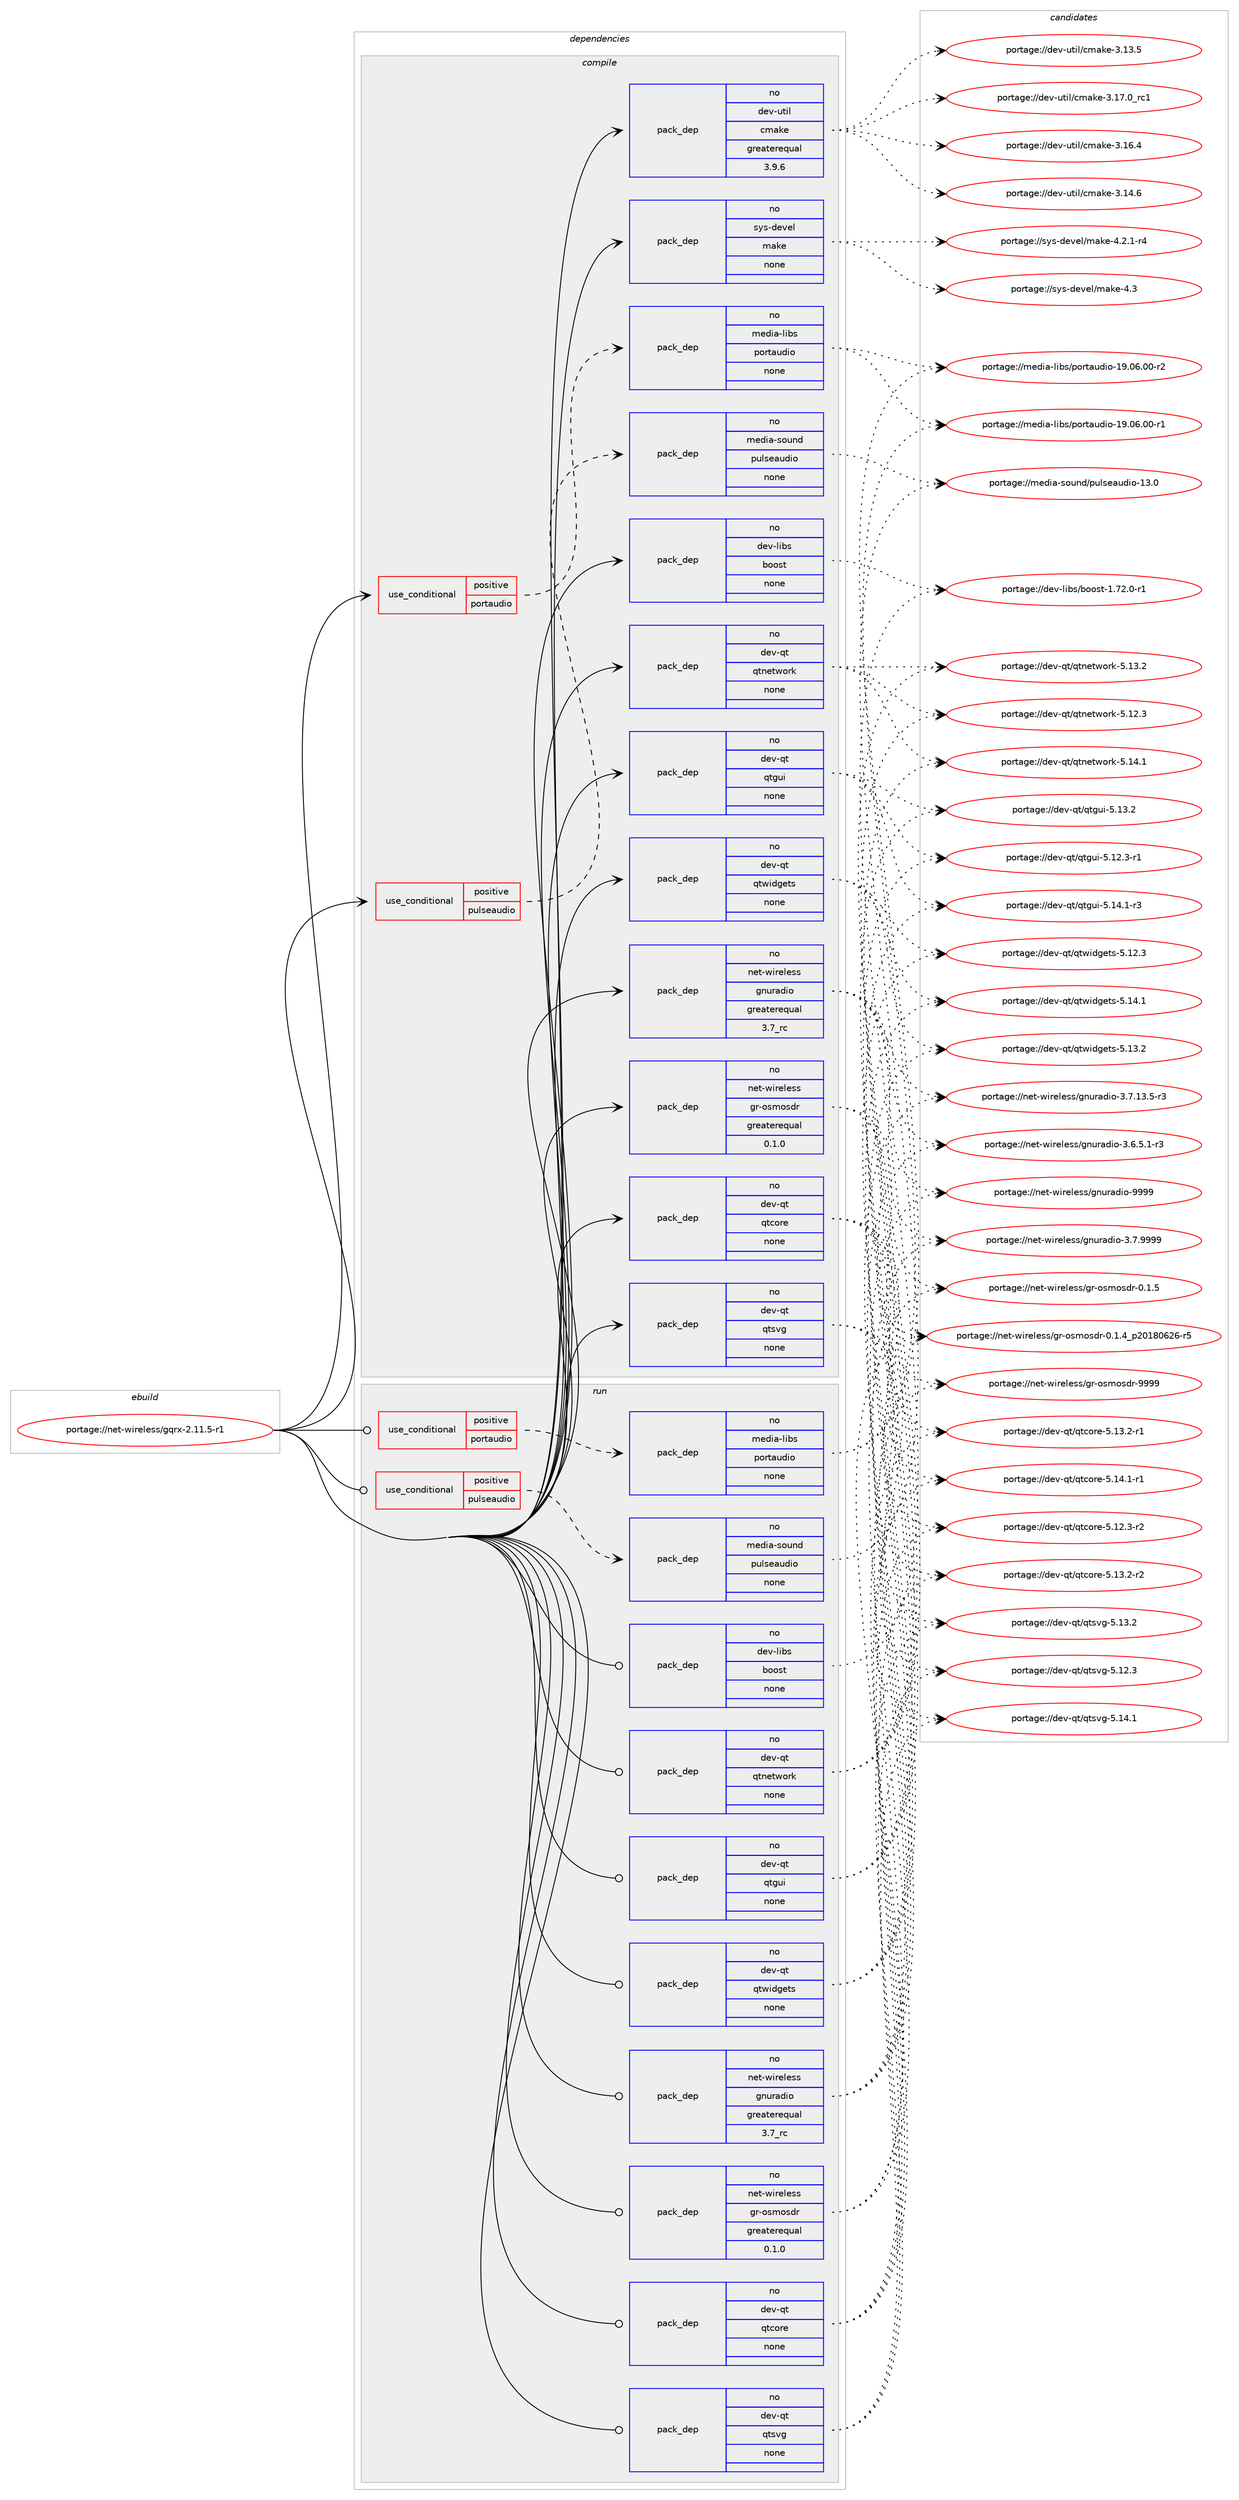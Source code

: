 digraph prolog {

# *************
# Graph options
# *************

newrank=true;
concentrate=true;
compound=true;
graph [rankdir=LR,fontname=Helvetica,fontsize=10,ranksep=1.5];#, ranksep=2.5, nodesep=0.2];
edge  [arrowhead=vee];
node  [fontname=Helvetica,fontsize=10];

# **********
# The ebuild
# **********

subgraph cluster_leftcol {
color=gray;
rank=same;
label=<<i>ebuild</i>>;
id [label="portage://net-wireless/gqrx-2.11.5-r1", color=red, width=4, href="../net-wireless/gqrx-2.11.5-r1.svg"];
}

# ****************
# The dependencies
# ****************

subgraph cluster_midcol {
color=gray;
label=<<i>dependencies</i>>;
subgraph cluster_compile {
fillcolor="#eeeeee";
style=filled;
label=<<i>compile</i>>;
subgraph cond12672 {
dependency65389 [label=<<TABLE BORDER="0" CELLBORDER="1" CELLSPACING="0" CELLPADDING="4"><TR><TD ROWSPAN="3" CELLPADDING="10">use_conditional</TD></TR><TR><TD>positive</TD></TR><TR><TD>portaudio</TD></TR></TABLE>>, shape=none, color=red];
subgraph pack51425 {
dependency65390 [label=<<TABLE BORDER="0" CELLBORDER="1" CELLSPACING="0" CELLPADDING="4" WIDTH="220"><TR><TD ROWSPAN="6" CELLPADDING="30">pack_dep</TD></TR><TR><TD WIDTH="110">no</TD></TR><TR><TD>media-libs</TD></TR><TR><TD>portaudio</TD></TR><TR><TD>none</TD></TR><TR><TD></TD></TR></TABLE>>, shape=none, color=blue];
}
dependency65389:e -> dependency65390:w [weight=20,style="dashed",arrowhead="vee"];
}
id:e -> dependency65389:w [weight=20,style="solid",arrowhead="vee"];
subgraph cond12673 {
dependency65391 [label=<<TABLE BORDER="0" CELLBORDER="1" CELLSPACING="0" CELLPADDING="4"><TR><TD ROWSPAN="3" CELLPADDING="10">use_conditional</TD></TR><TR><TD>positive</TD></TR><TR><TD>pulseaudio</TD></TR></TABLE>>, shape=none, color=red];
subgraph pack51426 {
dependency65392 [label=<<TABLE BORDER="0" CELLBORDER="1" CELLSPACING="0" CELLPADDING="4" WIDTH="220"><TR><TD ROWSPAN="6" CELLPADDING="30">pack_dep</TD></TR><TR><TD WIDTH="110">no</TD></TR><TR><TD>media-sound</TD></TR><TR><TD>pulseaudio</TD></TR><TR><TD>none</TD></TR><TR><TD></TD></TR></TABLE>>, shape=none, color=blue];
}
dependency65391:e -> dependency65392:w [weight=20,style="dashed",arrowhead="vee"];
}
id:e -> dependency65391:w [weight=20,style="solid",arrowhead="vee"];
subgraph pack51427 {
dependency65393 [label=<<TABLE BORDER="0" CELLBORDER="1" CELLSPACING="0" CELLPADDING="4" WIDTH="220"><TR><TD ROWSPAN="6" CELLPADDING="30">pack_dep</TD></TR><TR><TD WIDTH="110">no</TD></TR><TR><TD>dev-libs</TD></TR><TR><TD>boost</TD></TR><TR><TD>none</TD></TR><TR><TD></TD></TR></TABLE>>, shape=none, color=blue];
}
id:e -> dependency65393:w [weight=20,style="solid",arrowhead="vee"];
subgraph pack51428 {
dependency65394 [label=<<TABLE BORDER="0" CELLBORDER="1" CELLSPACING="0" CELLPADDING="4" WIDTH="220"><TR><TD ROWSPAN="6" CELLPADDING="30">pack_dep</TD></TR><TR><TD WIDTH="110">no</TD></TR><TR><TD>dev-qt</TD></TR><TR><TD>qtcore</TD></TR><TR><TD>none</TD></TR><TR><TD></TD></TR></TABLE>>, shape=none, color=blue];
}
id:e -> dependency65394:w [weight=20,style="solid",arrowhead="vee"];
subgraph pack51429 {
dependency65395 [label=<<TABLE BORDER="0" CELLBORDER="1" CELLSPACING="0" CELLPADDING="4" WIDTH="220"><TR><TD ROWSPAN="6" CELLPADDING="30">pack_dep</TD></TR><TR><TD WIDTH="110">no</TD></TR><TR><TD>dev-qt</TD></TR><TR><TD>qtgui</TD></TR><TR><TD>none</TD></TR><TR><TD></TD></TR></TABLE>>, shape=none, color=blue];
}
id:e -> dependency65395:w [weight=20,style="solid",arrowhead="vee"];
subgraph pack51430 {
dependency65396 [label=<<TABLE BORDER="0" CELLBORDER="1" CELLSPACING="0" CELLPADDING="4" WIDTH="220"><TR><TD ROWSPAN="6" CELLPADDING="30">pack_dep</TD></TR><TR><TD WIDTH="110">no</TD></TR><TR><TD>dev-qt</TD></TR><TR><TD>qtnetwork</TD></TR><TR><TD>none</TD></TR><TR><TD></TD></TR></TABLE>>, shape=none, color=blue];
}
id:e -> dependency65396:w [weight=20,style="solid",arrowhead="vee"];
subgraph pack51431 {
dependency65397 [label=<<TABLE BORDER="0" CELLBORDER="1" CELLSPACING="0" CELLPADDING="4" WIDTH="220"><TR><TD ROWSPAN="6" CELLPADDING="30">pack_dep</TD></TR><TR><TD WIDTH="110">no</TD></TR><TR><TD>dev-qt</TD></TR><TR><TD>qtsvg</TD></TR><TR><TD>none</TD></TR><TR><TD></TD></TR></TABLE>>, shape=none, color=blue];
}
id:e -> dependency65397:w [weight=20,style="solid",arrowhead="vee"];
subgraph pack51432 {
dependency65398 [label=<<TABLE BORDER="0" CELLBORDER="1" CELLSPACING="0" CELLPADDING="4" WIDTH="220"><TR><TD ROWSPAN="6" CELLPADDING="30">pack_dep</TD></TR><TR><TD WIDTH="110">no</TD></TR><TR><TD>dev-qt</TD></TR><TR><TD>qtwidgets</TD></TR><TR><TD>none</TD></TR><TR><TD></TD></TR></TABLE>>, shape=none, color=blue];
}
id:e -> dependency65398:w [weight=20,style="solid",arrowhead="vee"];
subgraph pack51433 {
dependency65399 [label=<<TABLE BORDER="0" CELLBORDER="1" CELLSPACING="0" CELLPADDING="4" WIDTH="220"><TR><TD ROWSPAN="6" CELLPADDING="30">pack_dep</TD></TR><TR><TD WIDTH="110">no</TD></TR><TR><TD>dev-util</TD></TR><TR><TD>cmake</TD></TR><TR><TD>greaterequal</TD></TR><TR><TD>3.9.6</TD></TR></TABLE>>, shape=none, color=blue];
}
id:e -> dependency65399:w [weight=20,style="solid",arrowhead="vee"];
subgraph pack51434 {
dependency65400 [label=<<TABLE BORDER="0" CELLBORDER="1" CELLSPACING="0" CELLPADDING="4" WIDTH="220"><TR><TD ROWSPAN="6" CELLPADDING="30">pack_dep</TD></TR><TR><TD WIDTH="110">no</TD></TR><TR><TD>net-wireless</TD></TR><TR><TD>gnuradio</TD></TR><TR><TD>greaterequal</TD></TR><TR><TD>3.7_rc</TD></TR></TABLE>>, shape=none, color=blue];
}
id:e -> dependency65400:w [weight=20,style="solid",arrowhead="vee"];
subgraph pack51435 {
dependency65401 [label=<<TABLE BORDER="0" CELLBORDER="1" CELLSPACING="0" CELLPADDING="4" WIDTH="220"><TR><TD ROWSPAN="6" CELLPADDING="30">pack_dep</TD></TR><TR><TD WIDTH="110">no</TD></TR><TR><TD>net-wireless</TD></TR><TR><TD>gr-osmosdr</TD></TR><TR><TD>greaterequal</TD></TR><TR><TD>0.1.0</TD></TR></TABLE>>, shape=none, color=blue];
}
id:e -> dependency65401:w [weight=20,style="solid",arrowhead="vee"];
subgraph pack51436 {
dependency65402 [label=<<TABLE BORDER="0" CELLBORDER="1" CELLSPACING="0" CELLPADDING="4" WIDTH="220"><TR><TD ROWSPAN="6" CELLPADDING="30">pack_dep</TD></TR><TR><TD WIDTH="110">no</TD></TR><TR><TD>sys-devel</TD></TR><TR><TD>make</TD></TR><TR><TD>none</TD></TR><TR><TD></TD></TR></TABLE>>, shape=none, color=blue];
}
id:e -> dependency65402:w [weight=20,style="solid",arrowhead="vee"];
}
subgraph cluster_compileandrun {
fillcolor="#eeeeee";
style=filled;
label=<<i>compile and run</i>>;
}
subgraph cluster_run {
fillcolor="#eeeeee";
style=filled;
label=<<i>run</i>>;
subgraph cond12674 {
dependency65403 [label=<<TABLE BORDER="0" CELLBORDER="1" CELLSPACING="0" CELLPADDING="4"><TR><TD ROWSPAN="3" CELLPADDING="10">use_conditional</TD></TR><TR><TD>positive</TD></TR><TR><TD>portaudio</TD></TR></TABLE>>, shape=none, color=red];
subgraph pack51437 {
dependency65404 [label=<<TABLE BORDER="0" CELLBORDER="1" CELLSPACING="0" CELLPADDING="4" WIDTH="220"><TR><TD ROWSPAN="6" CELLPADDING="30">pack_dep</TD></TR><TR><TD WIDTH="110">no</TD></TR><TR><TD>media-libs</TD></TR><TR><TD>portaudio</TD></TR><TR><TD>none</TD></TR><TR><TD></TD></TR></TABLE>>, shape=none, color=blue];
}
dependency65403:e -> dependency65404:w [weight=20,style="dashed",arrowhead="vee"];
}
id:e -> dependency65403:w [weight=20,style="solid",arrowhead="odot"];
subgraph cond12675 {
dependency65405 [label=<<TABLE BORDER="0" CELLBORDER="1" CELLSPACING="0" CELLPADDING="4"><TR><TD ROWSPAN="3" CELLPADDING="10">use_conditional</TD></TR><TR><TD>positive</TD></TR><TR><TD>pulseaudio</TD></TR></TABLE>>, shape=none, color=red];
subgraph pack51438 {
dependency65406 [label=<<TABLE BORDER="0" CELLBORDER="1" CELLSPACING="0" CELLPADDING="4" WIDTH="220"><TR><TD ROWSPAN="6" CELLPADDING="30">pack_dep</TD></TR><TR><TD WIDTH="110">no</TD></TR><TR><TD>media-sound</TD></TR><TR><TD>pulseaudio</TD></TR><TR><TD>none</TD></TR><TR><TD></TD></TR></TABLE>>, shape=none, color=blue];
}
dependency65405:e -> dependency65406:w [weight=20,style="dashed",arrowhead="vee"];
}
id:e -> dependency65405:w [weight=20,style="solid",arrowhead="odot"];
subgraph pack51439 {
dependency65407 [label=<<TABLE BORDER="0" CELLBORDER="1" CELLSPACING="0" CELLPADDING="4" WIDTH="220"><TR><TD ROWSPAN="6" CELLPADDING="30">pack_dep</TD></TR><TR><TD WIDTH="110">no</TD></TR><TR><TD>dev-libs</TD></TR><TR><TD>boost</TD></TR><TR><TD>none</TD></TR><TR><TD></TD></TR></TABLE>>, shape=none, color=blue];
}
id:e -> dependency65407:w [weight=20,style="solid",arrowhead="odot"];
subgraph pack51440 {
dependency65408 [label=<<TABLE BORDER="0" CELLBORDER="1" CELLSPACING="0" CELLPADDING="4" WIDTH="220"><TR><TD ROWSPAN="6" CELLPADDING="30">pack_dep</TD></TR><TR><TD WIDTH="110">no</TD></TR><TR><TD>dev-qt</TD></TR><TR><TD>qtcore</TD></TR><TR><TD>none</TD></TR><TR><TD></TD></TR></TABLE>>, shape=none, color=blue];
}
id:e -> dependency65408:w [weight=20,style="solid",arrowhead="odot"];
subgraph pack51441 {
dependency65409 [label=<<TABLE BORDER="0" CELLBORDER="1" CELLSPACING="0" CELLPADDING="4" WIDTH="220"><TR><TD ROWSPAN="6" CELLPADDING="30">pack_dep</TD></TR><TR><TD WIDTH="110">no</TD></TR><TR><TD>dev-qt</TD></TR><TR><TD>qtgui</TD></TR><TR><TD>none</TD></TR><TR><TD></TD></TR></TABLE>>, shape=none, color=blue];
}
id:e -> dependency65409:w [weight=20,style="solid",arrowhead="odot"];
subgraph pack51442 {
dependency65410 [label=<<TABLE BORDER="0" CELLBORDER="1" CELLSPACING="0" CELLPADDING="4" WIDTH="220"><TR><TD ROWSPAN="6" CELLPADDING="30">pack_dep</TD></TR><TR><TD WIDTH="110">no</TD></TR><TR><TD>dev-qt</TD></TR><TR><TD>qtnetwork</TD></TR><TR><TD>none</TD></TR><TR><TD></TD></TR></TABLE>>, shape=none, color=blue];
}
id:e -> dependency65410:w [weight=20,style="solid",arrowhead="odot"];
subgraph pack51443 {
dependency65411 [label=<<TABLE BORDER="0" CELLBORDER="1" CELLSPACING="0" CELLPADDING="4" WIDTH="220"><TR><TD ROWSPAN="6" CELLPADDING="30">pack_dep</TD></TR><TR><TD WIDTH="110">no</TD></TR><TR><TD>dev-qt</TD></TR><TR><TD>qtsvg</TD></TR><TR><TD>none</TD></TR><TR><TD></TD></TR></TABLE>>, shape=none, color=blue];
}
id:e -> dependency65411:w [weight=20,style="solid",arrowhead="odot"];
subgraph pack51444 {
dependency65412 [label=<<TABLE BORDER="0" CELLBORDER="1" CELLSPACING="0" CELLPADDING="4" WIDTH="220"><TR><TD ROWSPAN="6" CELLPADDING="30">pack_dep</TD></TR><TR><TD WIDTH="110">no</TD></TR><TR><TD>dev-qt</TD></TR><TR><TD>qtwidgets</TD></TR><TR><TD>none</TD></TR><TR><TD></TD></TR></TABLE>>, shape=none, color=blue];
}
id:e -> dependency65412:w [weight=20,style="solid",arrowhead="odot"];
subgraph pack51445 {
dependency65413 [label=<<TABLE BORDER="0" CELLBORDER="1" CELLSPACING="0" CELLPADDING="4" WIDTH="220"><TR><TD ROWSPAN="6" CELLPADDING="30">pack_dep</TD></TR><TR><TD WIDTH="110">no</TD></TR><TR><TD>net-wireless</TD></TR><TR><TD>gnuradio</TD></TR><TR><TD>greaterequal</TD></TR><TR><TD>3.7_rc</TD></TR></TABLE>>, shape=none, color=blue];
}
id:e -> dependency65413:w [weight=20,style="solid",arrowhead="odot"];
subgraph pack51446 {
dependency65414 [label=<<TABLE BORDER="0" CELLBORDER="1" CELLSPACING="0" CELLPADDING="4" WIDTH="220"><TR><TD ROWSPAN="6" CELLPADDING="30">pack_dep</TD></TR><TR><TD WIDTH="110">no</TD></TR><TR><TD>net-wireless</TD></TR><TR><TD>gr-osmosdr</TD></TR><TR><TD>greaterequal</TD></TR><TR><TD>0.1.0</TD></TR></TABLE>>, shape=none, color=blue];
}
id:e -> dependency65414:w [weight=20,style="solid",arrowhead="odot"];
}
}

# **************
# The candidates
# **************

subgraph cluster_choices {
rank=same;
color=gray;
label=<<i>candidates</i>>;

subgraph choice51425 {
color=black;
nodesep=1;
choice10910110010597451081059811547112111114116971171001051114549574648544648484511450 [label="portage://media-libs/portaudio-19.06.00-r2", color=red, width=4,href="../media-libs/portaudio-19.06.00-r2.svg"];
choice10910110010597451081059811547112111114116971171001051114549574648544648484511449 [label="portage://media-libs/portaudio-19.06.00-r1", color=red, width=4,href="../media-libs/portaudio-19.06.00-r1.svg"];
dependency65390:e -> choice10910110010597451081059811547112111114116971171001051114549574648544648484511450:w [style=dotted,weight="100"];
dependency65390:e -> choice10910110010597451081059811547112111114116971171001051114549574648544648484511449:w [style=dotted,weight="100"];
}
subgraph choice51426 {
color=black;
nodesep=1;
choice109101100105974511511111711010047112117108115101971171001051114549514648 [label="portage://media-sound/pulseaudio-13.0", color=red, width=4,href="../media-sound/pulseaudio-13.0.svg"];
dependency65392:e -> choice109101100105974511511111711010047112117108115101971171001051114549514648:w [style=dotted,weight="100"];
}
subgraph choice51427 {
color=black;
nodesep=1;
choice10010111845108105981154798111111115116454946555046484511449 [label="portage://dev-libs/boost-1.72.0-r1", color=red, width=4,href="../dev-libs/boost-1.72.0-r1.svg"];
dependency65393:e -> choice10010111845108105981154798111111115116454946555046484511449:w [style=dotted,weight="100"];
}
subgraph choice51428 {
color=black;
nodesep=1;
choice100101118451131164711311699111114101455346495246494511449 [label="portage://dev-qt/qtcore-5.14.1-r1", color=red, width=4,href="../dev-qt/qtcore-5.14.1-r1.svg"];
choice100101118451131164711311699111114101455346495146504511450 [label="portage://dev-qt/qtcore-5.13.2-r2", color=red, width=4,href="../dev-qt/qtcore-5.13.2-r2.svg"];
choice100101118451131164711311699111114101455346495146504511449 [label="portage://dev-qt/qtcore-5.13.2-r1", color=red, width=4,href="../dev-qt/qtcore-5.13.2-r1.svg"];
choice100101118451131164711311699111114101455346495046514511450 [label="portage://dev-qt/qtcore-5.12.3-r2", color=red, width=4,href="../dev-qt/qtcore-5.12.3-r2.svg"];
dependency65394:e -> choice100101118451131164711311699111114101455346495246494511449:w [style=dotted,weight="100"];
dependency65394:e -> choice100101118451131164711311699111114101455346495146504511450:w [style=dotted,weight="100"];
dependency65394:e -> choice100101118451131164711311699111114101455346495146504511449:w [style=dotted,weight="100"];
dependency65394:e -> choice100101118451131164711311699111114101455346495046514511450:w [style=dotted,weight="100"];
}
subgraph choice51429 {
color=black;
nodesep=1;
choice1001011184511311647113116103117105455346495246494511451 [label="portage://dev-qt/qtgui-5.14.1-r3", color=red, width=4,href="../dev-qt/qtgui-5.14.1-r3.svg"];
choice100101118451131164711311610311710545534649514650 [label="portage://dev-qt/qtgui-5.13.2", color=red, width=4,href="../dev-qt/qtgui-5.13.2.svg"];
choice1001011184511311647113116103117105455346495046514511449 [label="portage://dev-qt/qtgui-5.12.3-r1", color=red, width=4,href="../dev-qt/qtgui-5.12.3-r1.svg"];
dependency65395:e -> choice1001011184511311647113116103117105455346495246494511451:w [style=dotted,weight="100"];
dependency65395:e -> choice100101118451131164711311610311710545534649514650:w [style=dotted,weight="100"];
dependency65395:e -> choice1001011184511311647113116103117105455346495046514511449:w [style=dotted,weight="100"];
}
subgraph choice51430 {
color=black;
nodesep=1;
choice100101118451131164711311611010111611911111410745534649524649 [label="portage://dev-qt/qtnetwork-5.14.1", color=red, width=4,href="../dev-qt/qtnetwork-5.14.1.svg"];
choice100101118451131164711311611010111611911111410745534649514650 [label="portage://dev-qt/qtnetwork-5.13.2", color=red, width=4,href="../dev-qt/qtnetwork-5.13.2.svg"];
choice100101118451131164711311611010111611911111410745534649504651 [label="portage://dev-qt/qtnetwork-5.12.3", color=red, width=4,href="../dev-qt/qtnetwork-5.12.3.svg"];
dependency65396:e -> choice100101118451131164711311611010111611911111410745534649524649:w [style=dotted,weight="100"];
dependency65396:e -> choice100101118451131164711311611010111611911111410745534649514650:w [style=dotted,weight="100"];
dependency65396:e -> choice100101118451131164711311611010111611911111410745534649504651:w [style=dotted,weight="100"];
}
subgraph choice51431 {
color=black;
nodesep=1;
choice100101118451131164711311611511810345534649524649 [label="portage://dev-qt/qtsvg-5.14.1", color=red, width=4,href="../dev-qt/qtsvg-5.14.1.svg"];
choice100101118451131164711311611511810345534649514650 [label="portage://dev-qt/qtsvg-5.13.2", color=red, width=4,href="../dev-qt/qtsvg-5.13.2.svg"];
choice100101118451131164711311611511810345534649504651 [label="portage://dev-qt/qtsvg-5.12.3", color=red, width=4,href="../dev-qt/qtsvg-5.12.3.svg"];
dependency65397:e -> choice100101118451131164711311611511810345534649524649:w [style=dotted,weight="100"];
dependency65397:e -> choice100101118451131164711311611511810345534649514650:w [style=dotted,weight="100"];
dependency65397:e -> choice100101118451131164711311611511810345534649504651:w [style=dotted,weight="100"];
}
subgraph choice51432 {
color=black;
nodesep=1;
choice100101118451131164711311611910510010310111611545534649524649 [label="portage://dev-qt/qtwidgets-5.14.1", color=red, width=4,href="../dev-qt/qtwidgets-5.14.1.svg"];
choice100101118451131164711311611910510010310111611545534649514650 [label="portage://dev-qt/qtwidgets-5.13.2", color=red, width=4,href="../dev-qt/qtwidgets-5.13.2.svg"];
choice100101118451131164711311611910510010310111611545534649504651 [label="portage://dev-qt/qtwidgets-5.12.3", color=red, width=4,href="../dev-qt/qtwidgets-5.12.3.svg"];
dependency65398:e -> choice100101118451131164711311611910510010310111611545534649524649:w [style=dotted,weight="100"];
dependency65398:e -> choice100101118451131164711311611910510010310111611545534649514650:w [style=dotted,weight="100"];
dependency65398:e -> choice100101118451131164711311611910510010310111611545534649504651:w [style=dotted,weight="100"];
}
subgraph choice51433 {
color=black;
nodesep=1;
choice1001011184511711610510847991099710710145514649554648951149949 [label="portage://dev-util/cmake-3.17.0_rc1", color=red, width=4,href="../dev-util/cmake-3.17.0_rc1.svg"];
choice1001011184511711610510847991099710710145514649544652 [label="portage://dev-util/cmake-3.16.4", color=red, width=4,href="../dev-util/cmake-3.16.4.svg"];
choice1001011184511711610510847991099710710145514649524654 [label="portage://dev-util/cmake-3.14.6", color=red, width=4,href="../dev-util/cmake-3.14.6.svg"];
choice1001011184511711610510847991099710710145514649514653 [label="portage://dev-util/cmake-3.13.5", color=red, width=4,href="../dev-util/cmake-3.13.5.svg"];
dependency65399:e -> choice1001011184511711610510847991099710710145514649554648951149949:w [style=dotted,weight="100"];
dependency65399:e -> choice1001011184511711610510847991099710710145514649544652:w [style=dotted,weight="100"];
dependency65399:e -> choice1001011184511711610510847991099710710145514649524654:w [style=dotted,weight="100"];
dependency65399:e -> choice1001011184511711610510847991099710710145514649514653:w [style=dotted,weight="100"];
}
subgraph choice51434 {
color=black;
nodesep=1;
choice1101011164511910511410110810111511547103110117114971001051114557575757 [label="portage://net-wireless/gnuradio-9999", color=red, width=4,href="../net-wireless/gnuradio-9999.svg"];
choice110101116451191051141011081011151154710311011711497100105111455146554657575757 [label="portage://net-wireless/gnuradio-3.7.9999", color=red, width=4,href="../net-wireless/gnuradio-3.7.9999.svg"];
choice1101011164511910511410110810111511547103110117114971001051114551465546495146534511451 [label="portage://net-wireless/gnuradio-3.7.13.5-r3", color=red, width=4,href="../net-wireless/gnuradio-3.7.13.5-r3.svg"];
choice11010111645119105114101108101115115471031101171149710010511145514654465346494511451 [label="portage://net-wireless/gnuradio-3.6.5.1-r3", color=red, width=4,href="../net-wireless/gnuradio-3.6.5.1-r3.svg"];
dependency65400:e -> choice1101011164511910511410110810111511547103110117114971001051114557575757:w [style=dotted,weight="100"];
dependency65400:e -> choice110101116451191051141011081011151154710311011711497100105111455146554657575757:w [style=dotted,weight="100"];
dependency65400:e -> choice1101011164511910511410110810111511547103110117114971001051114551465546495146534511451:w [style=dotted,weight="100"];
dependency65400:e -> choice11010111645119105114101108101115115471031101171149710010511145514654465346494511451:w [style=dotted,weight="100"];
}
subgraph choice51435 {
color=black;
nodesep=1;
choice1101011164511910511410110810111511547103114451111151091111151001144557575757 [label="portage://net-wireless/gr-osmosdr-9999", color=red, width=4,href="../net-wireless/gr-osmosdr-9999.svg"];
choice110101116451191051141011081011151154710311445111115109111115100114454846494653 [label="portage://net-wireless/gr-osmosdr-0.1.5", color=red, width=4,href="../net-wireless/gr-osmosdr-0.1.5.svg"];
choice1101011164511910511410110810111511547103114451111151091111151001144548464946529511250484956485450544511453 [label="portage://net-wireless/gr-osmosdr-0.1.4_p20180626-r5", color=red, width=4,href="../net-wireless/gr-osmosdr-0.1.4_p20180626-r5.svg"];
dependency65401:e -> choice1101011164511910511410110810111511547103114451111151091111151001144557575757:w [style=dotted,weight="100"];
dependency65401:e -> choice110101116451191051141011081011151154710311445111115109111115100114454846494653:w [style=dotted,weight="100"];
dependency65401:e -> choice1101011164511910511410110810111511547103114451111151091111151001144548464946529511250484956485450544511453:w [style=dotted,weight="100"];
}
subgraph choice51436 {
color=black;
nodesep=1;
choice11512111545100101118101108471099710710145524651 [label="portage://sys-devel/make-4.3", color=red, width=4,href="../sys-devel/make-4.3.svg"];
choice1151211154510010111810110847109971071014552465046494511452 [label="portage://sys-devel/make-4.2.1-r4", color=red, width=4,href="../sys-devel/make-4.2.1-r4.svg"];
dependency65402:e -> choice11512111545100101118101108471099710710145524651:w [style=dotted,weight="100"];
dependency65402:e -> choice1151211154510010111810110847109971071014552465046494511452:w [style=dotted,weight="100"];
}
subgraph choice51437 {
color=black;
nodesep=1;
choice10910110010597451081059811547112111114116971171001051114549574648544648484511450 [label="portage://media-libs/portaudio-19.06.00-r2", color=red, width=4,href="../media-libs/portaudio-19.06.00-r2.svg"];
choice10910110010597451081059811547112111114116971171001051114549574648544648484511449 [label="portage://media-libs/portaudio-19.06.00-r1", color=red, width=4,href="../media-libs/portaudio-19.06.00-r1.svg"];
dependency65404:e -> choice10910110010597451081059811547112111114116971171001051114549574648544648484511450:w [style=dotted,weight="100"];
dependency65404:e -> choice10910110010597451081059811547112111114116971171001051114549574648544648484511449:w [style=dotted,weight="100"];
}
subgraph choice51438 {
color=black;
nodesep=1;
choice109101100105974511511111711010047112117108115101971171001051114549514648 [label="portage://media-sound/pulseaudio-13.0", color=red, width=4,href="../media-sound/pulseaudio-13.0.svg"];
dependency65406:e -> choice109101100105974511511111711010047112117108115101971171001051114549514648:w [style=dotted,weight="100"];
}
subgraph choice51439 {
color=black;
nodesep=1;
choice10010111845108105981154798111111115116454946555046484511449 [label="portage://dev-libs/boost-1.72.0-r1", color=red, width=4,href="../dev-libs/boost-1.72.0-r1.svg"];
dependency65407:e -> choice10010111845108105981154798111111115116454946555046484511449:w [style=dotted,weight="100"];
}
subgraph choice51440 {
color=black;
nodesep=1;
choice100101118451131164711311699111114101455346495246494511449 [label="portage://dev-qt/qtcore-5.14.1-r1", color=red, width=4,href="../dev-qt/qtcore-5.14.1-r1.svg"];
choice100101118451131164711311699111114101455346495146504511450 [label="portage://dev-qt/qtcore-5.13.2-r2", color=red, width=4,href="../dev-qt/qtcore-5.13.2-r2.svg"];
choice100101118451131164711311699111114101455346495146504511449 [label="portage://dev-qt/qtcore-5.13.2-r1", color=red, width=4,href="../dev-qt/qtcore-5.13.2-r1.svg"];
choice100101118451131164711311699111114101455346495046514511450 [label="portage://dev-qt/qtcore-5.12.3-r2", color=red, width=4,href="../dev-qt/qtcore-5.12.3-r2.svg"];
dependency65408:e -> choice100101118451131164711311699111114101455346495246494511449:w [style=dotted,weight="100"];
dependency65408:e -> choice100101118451131164711311699111114101455346495146504511450:w [style=dotted,weight="100"];
dependency65408:e -> choice100101118451131164711311699111114101455346495146504511449:w [style=dotted,weight="100"];
dependency65408:e -> choice100101118451131164711311699111114101455346495046514511450:w [style=dotted,weight="100"];
}
subgraph choice51441 {
color=black;
nodesep=1;
choice1001011184511311647113116103117105455346495246494511451 [label="portage://dev-qt/qtgui-5.14.1-r3", color=red, width=4,href="../dev-qt/qtgui-5.14.1-r3.svg"];
choice100101118451131164711311610311710545534649514650 [label="portage://dev-qt/qtgui-5.13.2", color=red, width=4,href="../dev-qt/qtgui-5.13.2.svg"];
choice1001011184511311647113116103117105455346495046514511449 [label="portage://dev-qt/qtgui-5.12.3-r1", color=red, width=4,href="../dev-qt/qtgui-5.12.3-r1.svg"];
dependency65409:e -> choice1001011184511311647113116103117105455346495246494511451:w [style=dotted,weight="100"];
dependency65409:e -> choice100101118451131164711311610311710545534649514650:w [style=dotted,weight="100"];
dependency65409:e -> choice1001011184511311647113116103117105455346495046514511449:w [style=dotted,weight="100"];
}
subgraph choice51442 {
color=black;
nodesep=1;
choice100101118451131164711311611010111611911111410745534649524649 [label="portage://dev-qt/qtnetwork-5.14.1", color=red, width=4,href="../dev-qt/qtnetwork-5.14.1.svg"];
choice100101118451131164711311611010111611911111410745534649514650 [label="portage://dev-qt/qtnetwork-5.13.2", color=red, width=4,href="../dev-qt/qtnetwork-5.13.2.svg"];
choice100101118451131164711311611010111611911111410745534649504651 [label="portage://dev-qt/qtnetwork-5.12.3", color=red, width=4,href="../dev-qt/qtnetwork-5.12.3.svg"];
dependency65410:e -> choice100101118451131164711311611010111611911111410745534649524649:w [style=dotted,weight="100"];
dependency65410:e -> choice100101118451131164711311611010111611911111410745534649514650:w [style=dotted,weight="100"];
dependency65410:e -> choice100101118451131164711311611010111611911111410745534649504651:w [style=dotted,weight="100"];
}
subgraph choice51443 {
color=black;
nodesep=1;
choice100101118451131164711311611511810345534649524649 [label="portage://dev-qt/qtsvg-5.14.1", color=red, width=4,href="../dev-qt/qtsvg-5.14.1.svg"];
choice100101118451131164711311611511810345534649514650 [label="portage://dev-qt/qtsvg-5.13.2", color=red, width=4,href="../dev-qt/qtsvg-5.13.2.svg"];
choice100101118451131164711311611511810345534649504651 [label="portage://dev-qt/qtsvg-5.12.3", color=red, width=4,href="../dev-qt/qtsvg-5.12.3.svg"];
dependency65411:e -> choice100101118451131164711311611511810345534649524649:w [style=dotted,weight="100"];
dependency65411:e -> choice100101118451131164711311611511810345534649514650:w [style=dotted,weight="100"];
dependency65411:e -> choice100101118451131164711311611511810345534649504651:w [style=dotted,weight="100"];
}
subgraph choice51444 {
color=black;
nodesep=1;
choice100101118451131164711311611910510010310111611545534649524649 [label="portage://dev-qt/qtwidgets-5.14.1", color=red, width=4,href="../dev-qt/qtwidgets-5.14.1.svg"];
choice100101118451131164711311611910510010310111611545534649514650 [label="portage://dev-qt/qtwidgets-5.13.2", color=red, width=4,href="../dev-qt/qtwidgets-5.13.2.svg"];
choice100101118451131164711311611910510010310111611545534649504651 [label="portage://dev-qt/qtwidgets-5.12.3", color=red, width=4,href="../dev-qt/qtwidgets-5.12.3.svg"];
dependency65412:e -> choice100101118451131164711311611910510010310111611545534649524649:w [style=dotted,weight="100"];
dependency65412:e -> choice100101118451131164711311611910510010310111611545534649514650:w [style=dotted,weight="100"];
dependency65412:e -> choice100101118451131164711311611910510010310111611545534649504651:w [style=dotted,weight="100"];
}
subgraph choice51445 {
color=black;
nodesep=1;
choice1101011164511910511410110810111511547103110117114971001051114557575757 [label="portage://net-wireless/gnuradio-9999", color=red, width=4,href="../net-wireless/gnuradio-9999.svg"];
choice110101116451191051141011081011151154710311011711497100105111455146554657575757 [label="portage://net-wireless/gnuradio-3.7.9999", color=red, width=4,href="../net-wireless/gnuradio-3.7.9999.svg"];
choice1101011164511910511410110810111511547103110117114971001051114551465546495146534511451 [label="portage://net-wireless/gnuradio-3.7.13.5-r3", color=red, width=4,href="../net-wireless/gnuradio-3.7.13.5-r3.svg"];
choice11010111645119105114101108101115115471031101171149710010511145514654465346494511451 [label="portage://net-wireless/gnuradio-3.6.5.1-r3", color=red, width=4,href="../net-wireless/gnuradio-3.6.5.1-r3.svg"];
dependency65413:e -> choice1101011164511910511410110810111511547103110117114971001051114557575757:w [style=dotted,weight="100"];
dependency65413:e -> choice110101116451191051141011081011151154710311011711497100105111455146554657575757:w [style=dotted,weight="100"];
dependency65413:e -> choice1101011164511910511410110810111511547103110117114971001051114551465546495146534511451:w [style=dotted,weight="100"];
dependency65413:e -> choice11010111645119105114101108101115115471031101171149710010511145514654465346494511451:w [style=dotted,weight="100"];
}
subgraph choice51446 {
color=black;
nodesep=1;
choice1101011164511910511410110810111511547103114451111151091111151001144557575757 [label="portage://net-wireless/gr-osmosdr-9999", color=red, width=4,href="../net-wireless/gr-osmosdr-9999.svg"];
choice110101116451191051141011081011151154710311445111115109111115100114454846494653 [label="portage://net-wireless/gr-osmosdr-0.1.5", color=red, width=4,href="../net-wireless/gr-osmosdr-0.1.5.svg"];
choice1101011164511910511410110810111511547103114451111151091111151001144548464946529511250484956485450544511453 [label="portage://net-wireless/gr-osmosdr-0.1.4_p20180626-r5", color=red, width=4,href="../net-wireless/gr-osmosdr-0.1.4_p20180626-r5.svg"];
dependency65414:e -> choice1101011164511910511410110810111511547103114451111151091111151001144557575757:w [style=dotted,weight="100"];
dependency65414:e -> choice110101116451191051141011081011151154710311445111115109111115100114454846494653:w [style=dotted,weight="100"];
dependency65414:e -> choice1101011164511910511410110810111511547103114451111151091111151001144548464946529511250484956485450544511453:w [style=dotted,weight="100"];
}
}

}
